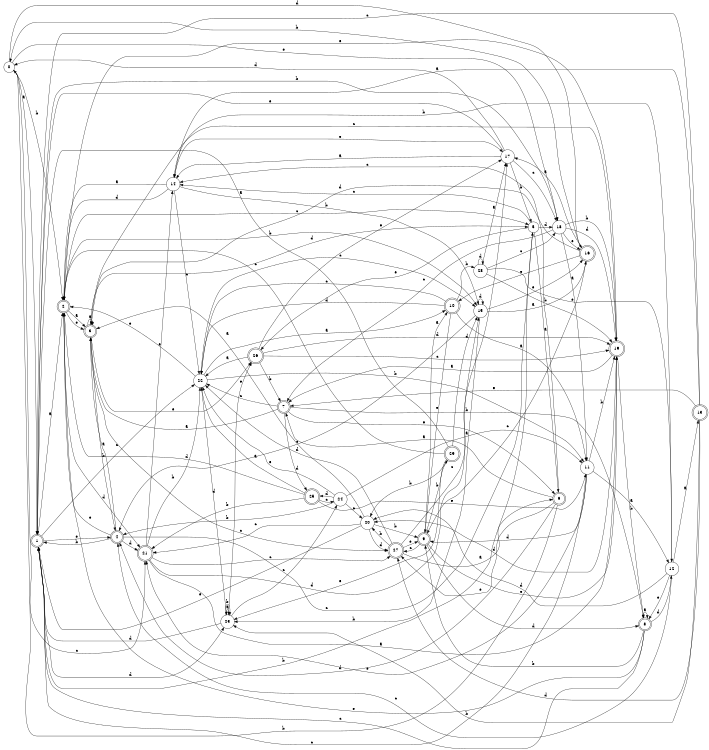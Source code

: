 digraph n24_7 {
__start0 [label="" shape="none"];

rankdir=LR;
size="8,5";

s0 [style="filled", color="black", fillcolor="white" shape="circle", label="0"];
s1 [style="rounded,filled", color="black", fillcolor="white" shape="doublecircle", label="1"];
s2 [style="rounded,filled", color="black", fillcolor="white" shape="doublecircle", label="2"];
s3 [style="rounded,filled", color="black", fillcolor="white" shape="doublecircle", label="3"];
s4 [style="rounded,filled", color="black", fillcolor="white" shape="doublecircle", label="4"];
s5 [style="filled", color="black", fillcolor="white" shape="circle", label="5"];
s6 [style="rounded,filled", color="black", fillcolor="white" shape="doublecircle", label="6"];
s7 [style="rounded,filled", color="black", fillcolor="white" shape="doublecircle", label="7"];
s8 [style="rounded,filled", color="black", fillcolor="white" shape="doublecircle", label="8"];
s9 [style="rounded,filled", color="black", fillcolor="white" shape="doublecircle", label="9"];
s10 [style="rounded,filled", color="black", fillcolor="white" shape="doublecircle", label="10"];
s11 [style="filled", color="black", fillcolor="white" shape="circle", label="11"];
s12 [style="filled", color="black", fillcolor="white" shape="circle", label="12"];
s13 [style="rounded,filled", color="black", fillcolor="white" shape="doublecircle", label="13"];
s14 [style="filled", color="black", fillcolor="white" shape="circle", label="14"];
s15 [style="filled", color="black", fillcolor="white" shape="circle", label="15"];
s16 [style="rounded,filled", color="black", fillcolor="white" shape="doublecircle", label="16"];
s17 [style="filled", color="black", fillcolor="white" shape="circle", label="17"];
s18 [style="filled", color="black", fillcolor="white" shape="circle", label="18"];
s19 [style="rounded,filled", color="black", fillcolor="white" shape="doublecircle", label="19"];
s20 [style="filled", color="black", fillcolor="white" shape="circle", label="20"];
s21 [style="rounded,filled", color="black", fillcolor="white" shape="doublecircle", label="21"];
s22 [style="filled", color="black", fillcolor="white" shape="circle", label="22"];
s23 [style="filled", color="black", fillcolor="white" shape="circle", label="23"];
s24 [style="filled", color="black", fillcolor="white" shape="circle", label="24"];
s25 [style="rounded,filled", color="black", fillcolor="white" shape="doublecircle", label="25"];
s26 [style="rounded,filled", color="black", fillcolor="white" shape="doublecircle", label="26"];
s27 [style="rounded,filled", color="black", fillcolor="white" shape="doublecircle", label="27"];
s28 [style="filled", color="black", fillcolor="white" shape="circle", label="28"];
s29 [style="rounded,filled", color="black", fillcolor="white" shape="doublecircle", label="29"];
s0 -> s1 [label="a"];
s0 -> s2 [label="b"];
s0 -> s21 [label="c"];
s0 -> s16 [label="d"];
s0 -> s18 [label="e"];
s1 -> s2 [label="a"];
s1 -> s18 [label="b"];
s1 -> s22 [label="c"];
s1 -> s23 [label="d"];
s1 -> s4 [label="e"];
s2 -> s3 [label="a"];
s2 -> s15 [label="b"];
s2 -> s5 [label="c"];
s2 -> s21 [label="d"];
s2 -> s3 [label="e"];
s3 -> s3 [label="a"];
s3 -> s4 [label="b"];
s3 -> s27 [label="c"];
s3 -> s5 [label="d"];
s3 -> s26 [label="e"];
s4 -> s3 [label="a"];
s4 -> s1 [label="b"];
s4 -> s5 [label="c"];
s4 -> s21 [label="d"];
s4 -> s2 [label="e"];
s5 -> s6 [label="a"];
s5 -> s1 [label="b"];
s5 -> s14 [label="c"];
s5 -> s18 [label="d"];
s5 -> s26 [label="e"];
s6 -> s7 [label="a"];
s6 -> s0 [label="b"];
s6 -> s14 [label="c"];
s6 -> s4 [label="d"];
s6 -> s27 [label="e"];
s7 -> s3 [label="a"];
s7 -> s8 [label="b"];
s7 -> s22 [label="c"];
s7 -> s25 [label="d"];
s7 -> s6 [label="e"];
s8 -> s8 [label="a"];
s8 -> s9 [label="b"];
s8 -> s1 [label="c"];
s8 -> s12 [label="d"];
s8 -> s2 [label="e"];
s9 -> s10 [label="a"];
s9 -> s29 [label="b"];
s9 -> s27 [label="c"];
s9 -> s8 [label="d"];
s9 -> s19 [label="e"];
s10 -> s11 [label="a"];
s10 -> s28 [label="b"];
s10 -> s22 [label="c"];
s10 -> s22 [label="d"];
s10 -> s9 [label="e"];
s11 -> s12 [label="a"];
s11 -> s19 [label="b"];
s11 -> s1 [label="c"];
s11 -> s9 [label="d"];
s11 -> s21 [label="e"];
s12 -> s13 [label="a"];
s12 -> s14 [label="b"];
s12 -> s4 [label="c"];
s12 -> s20 [label="d"];
s12 -> s8 [label="e"];
s13 -> s14 [label="a"];
s13 -> s23 [label="b"];
s13 -> s1 [label="c"];
s13 -> s27 [label="d"];
s13 -> s7 [label="e"];
s14 -> s2 [label="a"];
s14 -> s15 [label="b"];
s14 -> s22 [label="c"];
s14 -> s2 [label="d"];
s14 -> s17 [label="e"];
s15 -> s16 [label="a"];
s15 -> s23 [label="b"];
s15 -> s4 [label="c"];
s15 -> s15 [label="d"];
s15 -> s16 [label="e"];
s16 -> s17 [label="a"];
s16 -> s0 [label="b"];
s16 -> s9 [label="c"];
s16 -> s3 [label="d"];
s16 -> s10 [label="e"];
s17 -> s14 [label="a"];
s17 -> s5 [label="b"];
s17 -> s18 [label="c"];
s17 -> s0 [label="d"];
s17 -> s1 [label="e"];
s18 -> s11 [label="a"];
s18 -> s19 [label="b"];
s18 -> s7 [label="c"];
s18 -> s19 [label="d"];
s18 -> s16 [label="e"];
s19 -> s7 [label="a"];
s19 -> s8 [label="b"];
s19 -> s3 [label="c"];
s19 -> s20 [label="d"];
s19 -> s2 [label="e"];
s20 -> s3 [label="a"];
s20 -> s9 [label="b"];
s20 -> s21 [label="c"];
s20 -> s27 [label="d"];
s20 -> s1 [label="e"];
s21 -> s19 [label="a"];
s21 -> s22 [label="b"];
s21 -> s27 [label="c"];
s21 -> s15 [label="d"];
s21 -> s14 [label="e"];
s22 -> s10 [label="a"];
s22 -> s11 [label="b"];
s22 -> s15 [label="c"];
s22 -> s23 [label="d"];
s22 -> s2 [label="e"];
s23 -> s23 [label="a"];
s23 -> s23 [label="b"];
s23 -> s24 [label="c"];
s23 -> s1 [label="d"];
s23 -> s26 [label="e"];
s24 -> s11 [label="a"];
s24 -> s4 [label="b"];
s24 -> s20 [label="c"];
s24 -> s25 [label="d"];
s24 -> s22 [label="e"];
s25 -> s22 [label="a"];
s25 -> s21 [label="b"];
s25 -> s24 [label="c"];
s25 -> s2 [label="d"];
s25 -> s11 [label="e"];
s26 -> s22 [label="a"];
s26 -> s7 [label="b"];
s26 -> s19 [label="c"];
s26 -> s19 [label="d"];
s26 -> s17 [label="e"];
s27 -> s6 [label="a"];
s27 -> s20 [label="b"];
s27 -> s17 [label="c"];
s27 -> s22 [label="d"];
s27 -> s9 [label="e"];
s28 -> s17 [label="a"];
s28 -> s19 [label="b"];
s28 -> s18 [label="c"];
s28 -> s28 [label="d"];
s28 -> s12 [label="e"];
s29 -> s1 [label="a"];
s29 -> s20 [label="b"];
s29 -> s2 [label="c"];
s29 -> s15 [label="d"];
s29 -> s23 [label="e"];

}